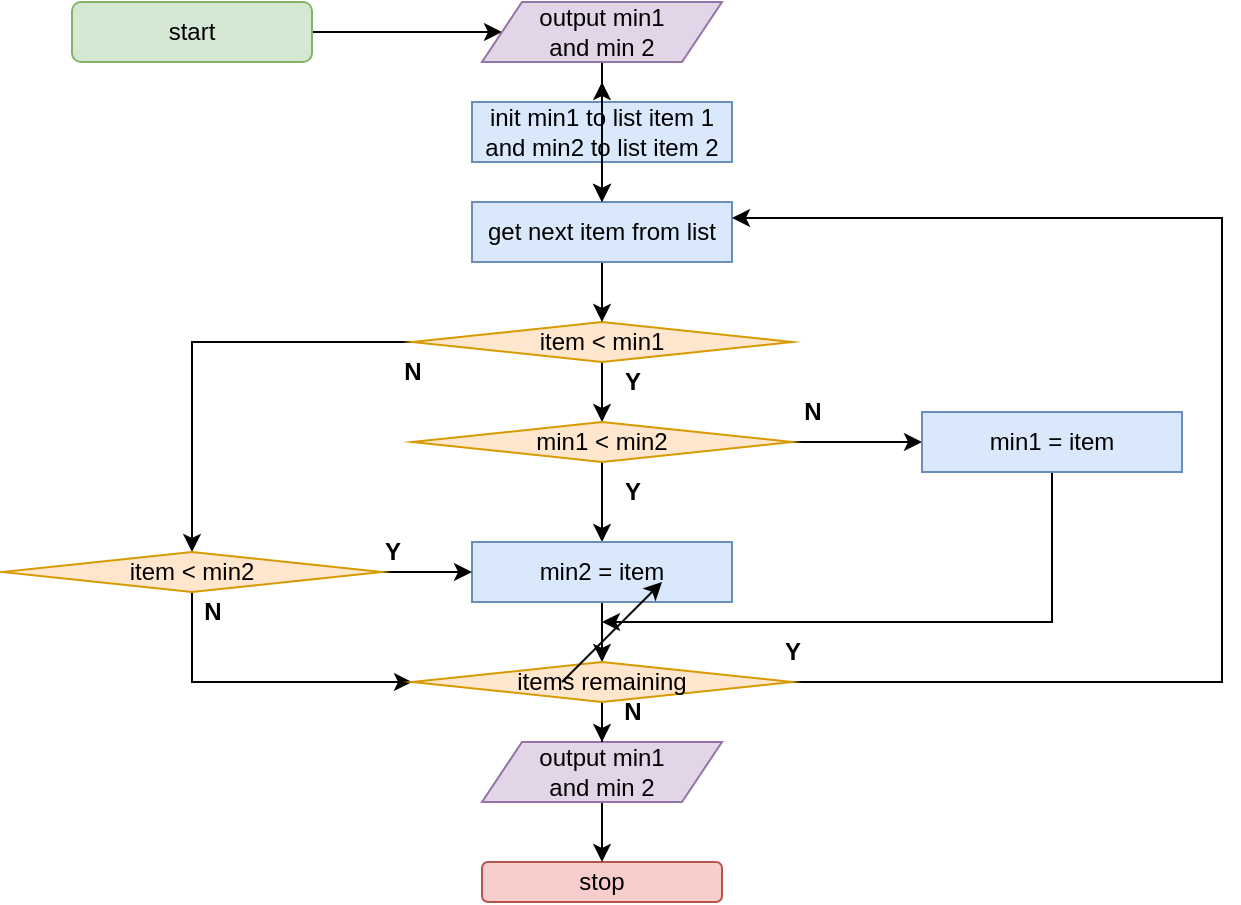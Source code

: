 <mxfile version="20.2.7" type="github">
  <diagram id="C5RBs43oDa-KdzZeNtuy" name="Page-1">
    <mxGraphModel dx="1470" dy="779" grid="1" gridSize="10" guides="1" tooltips="1" connect="1" arrows="1" fold="1" page="1" pageScale="1" pageWidth="827" pageHeight="1169" math="0" shadow="0">
      <root>
        <mxCell id="WIyWlLk6GJQsqaUBKTNV-0" />
        <mxCell id="WIyWlLk6GJQsqaUBKTNV-1" parent="WIyWlLk6GJQsqaUBKTNV-0" />
        <mxCell id="DhkU2p6pfQPHo_M8S7Rk-41" style="edgeStyle=orthogonalEdgeStyle;rounded=0;orthogonalLoop=1;jettySize=auto;html=1;entryX=0;entryY=0.5;entryDx=0;entryDy=0;" edge="1" parent="WIyWlLk6GJQsqaUBKTNV-1" source="DhkU2p6pfQPHo_M8S7Rk-0" target="DhkU2p6pfQPHo_M8S7Rk-45">
          <mxGeometry relative="1" as="geometry" />
        </mxCell>
        <mxCell id="DhkU2p6pfQPHo_M8S7Rk-0" value="start" style="rounded=1;whiteSpace=wrap;html=1;fillColor=#d5e8d4;strokeColor=#82b366;" vertex="1" parent="WIyWlLk6GJQsqaUBKTNV-1">
          <mxGeometry x="5" y="70" width="120" height="30" as="geometry" />
        </mxCell>
        <mxCell id="DhkU2p6pfQPHo_M8S7Rk-1" value="stop" style="rounded=1;whiteSpace=wrap;html=1;fillColor=#f8cecc;strokeColor=#b85450;" vertex="1" parent="WIyWlLk6GJQsqaUBKTNV-1">
          <mxGeometry x="210" y="500" width="120" height="20" as="geometry" />
        </mxCell>
        <mxCell id="DhkU2p6pfQPHo_M8S7Rk-26" value="" style="edgeStyle=orthogonalEdgeStyle;rounded=0;orthogonalLoop=1;jettySize=auto;html=1;" edge="1" parent="WIyWlLk6GJQsqaUBKTNV-1" source="DhkU2p6pfQPHo_M8S7Rk-2" target="DhkU2p6pfQPHo_M8S7Rk-1">
          <mxGeometry relative="1" as="geometry" />
        </mxCell>
        <mxCell id="DhkU2p6pfQPHo_M8S7Rk-2" value="output min1 &lt;br&gt;and min 2" style="shape=parallelogram;perimeter=parallelogramPerimeter;whiteSpace=wrap;html=1;fixedSize=1;fillColor=#e1d5e7;strokeColor=#9673a6;" vertex="1" parent="WIyWlLk6GJQsqaUBKTNV-1">
          <mxGeometry x="210" y="440" width="120" height="30" as="geometry" />
        </mxCell>
        <mxCell id="DhkU2p6pfQPHo_M8S7Rk-42" style="edgeStyle=orthogonalEdgeStyle;rounded=0;orthogonalLoop=1;jettySize=auto;html=1;entryX=0.5;entryY=0;entryDx=0;entryDy=0;" edge="1" parent="WIyWlLk6GJQsqaUBKTNV-1" source="DhkU2p6pfQPHo_M8S7Rk-3" target="DhkU2p6pfQPHo_M8S7Rk-5">
          <mxGeometry relative="1" as="geometry" />
        </mxCell>
        <mxCell id="DhkU2p6pfQPHo_M8S7Rk-3" value="init min1 to list item 1 and min2 to list item 2" style="rounded=0;whiteSpace=wrap;html=1;fillColor=#dae8fc;strokeColor=#6c8ebf;" vertex="1" parent="WIyWlLk6GJQsqaUBKTNV-1">
          <mxGeometry x="205" y="120" width="130" height="30" as="geometry" />
        </mxCell>
        <mxCell id="DhkU2p6pfQPHo_M8S7Rk-12" style="edgeStyle=orthogonalEdgeStyle;rounded=0;orthogonalLoop=1;jettySize=auto;html=1;exitX=0.5;exitY=1;exitDx=0;exitDy=0;entryX=0.5;entryY=0;entryDx=0;entryDy=0;" edge="1" parent="WIyWlLk6GJQsqaUBKTNV-1" source="DhkU2p6pfQPHo_M8S7Rk-4" target="DhkU2p6pfQPHo_M8S7Rk-6">
          <mxGeometry relative="1" as="geometry" />
        </mxCell>
        <mxCell id="DhkU2p6pfQPHo_M8S7Rk-15" style="edgeStyle=orthogonalEdgeStyle;rounded=0;orthogonalLoop=1;jettySize=auto;html=1;entryX=0.5;entryY=0;entryDx=0;entryDy=0;" edge="1" parent="WIyWlLk6GJQsqaUBKTNV-1" source="DhkU2p6pfQPHo_M8S7Rk-4" target="DhkU2p6pfQPHo_M8S7Rk-11">
          <mxGeometry relative="1" as="geometry" />
        </mxCell>
        <mxCell id="DhkU2p6pfQPHo_M8S7Rk-4" value="item &amp;lt; min1" style="rhombus;whiteSpace=wrap;html=1;fillColor=#ffe6cc;strokeColor=#d79b00;" vertex="1" parent="WIyWlLk6GJQsqaUBKTNV-1">
          <mxGeometry x="175" y="230" width="190" height="20" as="geometry" />
        </mxCell>
        <mxCell id="DhkU2p6pfQPHo_M8S7Rk-43" style="edgeStyle=orthogonalEdgeStyle;rounded=0;orthogonalLoop=1;jettySize=auto;html=1;entryX=0.5;entryY=0;entryDx=0;entryDy=0;" edge="1" parent="WIyWlLk6GJQsqaUBKTNV-1" source="DhkU2p6pfQPHo_M8S7Rk-5" target="DhkU2p6pfQPHo_M8S7Rk-4">
          <mxGeometry relative="1" as="geometry" />
        </mxCell>
        <mxCell id="DhkU2p6pfQPHo_M8S7Rk-52" style="edgeStyle=orthogonalEdgeStyle;rounded=0;orthogonalLoop=1;jettySize=auto;html=1;exitX=0.5;exitY=0;exitDx=0;exitDy=0;" edge="1" parent="WIyWlLk6GJQsqaUBKTNV-1" source="DhkU2p6pfQPHo_M8S7Rk-5">
          <mxGeometry relative="1" as="geometry">
            <mxPoint x="270" y="110" as="targetPoint" />
          </mxGeometry>
        </mxCell>
        <mxCell id="DhkU2p6pfQPHo_M8S7Rk-5" value="get next item from list" style="rounded=0;whiteSpace=wrap;html=1;fillColor=#dae8fc;strokeColor=#6c8ebf;" vertex="1" parent="WIyWlLk6GJQsqaUBKTNV-1">
          <mxGeometry x="205" y="170" width="130" height="30" as="geometry" />
        </mxCell>
        <mxCell id="DhkU2p6pfQPHo_M8S7Rk-13" style="edgeStyle=orthogonalEdgeStyle;rounded=0;orthogonalLoop=1;jettySize=auto;html=1;exitX=0.5;exitY=1;exitDx=0;exitDy=0;" edge="1" parent="WIyWlLk6GJQsqaUBKTNV-1" source="DhkU2p6pfQPHo_M8S7Rk-6" target="DhkU2p6pfQPHo_M8S7Rk-9">
          <mxGeometry relative="1" as="geometry" />
        </mxCell>
        <mxCell id="DhkU2p6pfQPHo_M8S7Rk-14" style="edgeStyle=orthogonalEdgeStyle;rounded=0;orthogonalLoop=1;jettySize=auto;html=1;entryX=0;entryY=0.5;entryDx=0;entryDy=0;" edge="1" parent="WIyWlLk6GJQsqaUBKTNV-1" source="DhkU2p6pfQPHo_M8S7Rk-6" target="DhkU2p6pfQPHo_M8S7Rk-10">
          <mxGeometry relative="1" as="geometry" />
        </mxCell>
        <mxCell id="DhkU2p6pfQPHo_M8S7Rk-6" value="min1 &amp;lt; min2" style="rhombus;whiteSpace=wrap;html=1;fillColor=#ffe6cc;strokeColor=#d79b00;" vertex="1" parent="WIyWlLk6GJQsqaUBKTNV-1">
          <mxGeometry x="175" y="280" width="190" height="20" as="geometry" />
        </mxCell>
        <mxCell id="DhkU2p6pfQPHo_M8S7Rk-31" value="" style="edgeStyle=orthogonalEdgeStyle;rounded=0;orthogonalLoop=1;jettySize=auto;html=1;" edge="1" parent="WIyWlLk6GJQsqaUBKTNV-1" source="DhkU2p6pfQPHo_M8S7Rk-9" target="DhkU2p6pfQPHo_M8S7Rk-23">
          <mxGeometry relative="1" as="geometry" />
        </mxCell>
        <mxCell id="DhkU2p6pfQPHo_M8S7Rk-9" value="min2 = item" style="rounded=0;whiteSpace=wrap;html=1;fillColor=#dae8fc;strokeColor=#6c8ebf;" vertex="1" parent="WIyWlLk6GJQsqaUBKTNV-1">
          <mxGeometry x="205" y="340" width="130" height="30" as="geometry" />
        </mxCell>
        <mxCell id="DhkU2p6pfQPHo_M8S7Rk-37" style="edgeStyle=orthogonalEdgeStyle;rounded=0;orthogonalLoop=1;jettySize=auto;html=1;exitX=0.5;exitY=1;exitDx=0;exitDy=0;" edge="1" parent="WIyWlLk6GJQsqaUBKTNV-1" source="DhkU2p6pfQPHo_M8S7Rk-10">
          <mxGeometry relative="1" as="geometry">
            <mxPoint x="270" y="380" as="targetPoint" />
            <Array as="points">
              <mxPoint x="495" y="380" />
            </Array>
          </mxGeometry>
        </mxCell>
        <mxCell id="DhkU2p6pfQPHo_M8S7Rk-10" value="min1 = item" style="rounded=0;whiteSpace=wrap;html=1;fillColor=#dae8fc;strokeColor=#6c8ebf;" vertex="1" parent="WIyWlLk6GJQsqaUBKTNV-1">
          <mxGeometry x="430" y="275" width="130" height="30" as="geometry" />
        </mxCell>
        <mxCell id="DhkU2p6pfQPHo_M8S7Rk-16" style="edgeStyle=orthogonalEdgeStyle;rounded=0;orthogonalLoop=1;jettySize=auto;html=1;entryX=0;entryY=0.5;entryDx=0;entryDy=0;exitX=1;exitY=0.5;exitDx=0;exitDy=0;" edge="1" parent="WIyWlLk6GJQsqaUBKTNV-1" source="DhkU2p6pfQPHo_M8S7Rk-11" target="DhkU2p6pfQPHo_M8S7Rk-9">
          <mxGeometry relative="1" as="geometry" />
        </mxCell>
        <mxCell id="DhkU2p6pfQPHo_M8S7Rk-30" style="edgeStyle=orthogonalEdgeStyle;rounded=0;orthogonalLoop=1;jettySize=auto;html=1;entryX=0;entryY=0.5;entryDx=0;entryDy=0;exitX=0.5;exitY=1;exitDx=0;exitDy=0;" edge="1" parent="WIyWlLk6GJQsqaUBKTNV-1" source="DhkU2p6pfQPHo_M8S7Rk-11" target="DhkU2p6pfQPHo_M8S7Rk-23">
          <mxGeometry relative="1" as="geometry" />
        </mxCell>
        <mxCell id="DhkU2p6pfQPHo_M8S7Rk-11" value="item &amp;lt; min2" style="rhombus;whiteSpace=wrap;html=1;fillColor=#ffe6cc;strokeColor=#d79b00;" vertex="1" parent="WIyWlLk6GJQsqaUBKTNV-1">
          <mxGeometry x="-30" y="345" width="190" height="20" as="geometry" />
        </mxCell>
        <mxCell id="DhkU2p6pfQPHo_M8S7Rk-17" value="&lt;b&gt;Y&lt;/b&gt;" style="text;html=1;resizable=0;autosize=1;align=center;verticalAlign=middle;points=[];fillColor=none;strokeColor=none;rounded=0;" vertex="1" parent="WIyWlLk6GJQsqaUBKTNV-1">
          <mxGeometry x="270" y="245" width="30" height="30" as="geometry" />
        </mxCell>
        <mxCell id="DhkU2p6pfQPHo_M8S7Rk-18" value="&lt;b&gt;Y&lt;/b&gt;" style="text;html=1;resizable=0;autosize=1;align=center;verticalAlign=middle;points=[];fillColor=none;strokeColor=none;rounded=0;" vertex="1" parent="WIyWlLk6GJQsqaUBKTNV-1">
          <mxGeometry x="270" y="300" width="30" height="30" as="geometry" />
        </mxCell>
        <mxCell id="DhkU2p6pfQPHo_M8S7Rk-19" value="&lt;b&gt;N&lt;/b&gt;" style="text;html=1;resizable=0;autosize=1;align=center;verticalAlign=middle;points=[];fillColor=none;strokeColor=none;rounded=0;" vertex="1" parent="WIyWlLk6GJQsqaUBKTNV-1">
          <mxGeometry x="160" y="240" width="30" height="30" as="geometry" />
        </mxCell>
        <mxCell id="DhkU2p6pfQPHo_M8S7Rk-20" value="&lt;b&gt;N&lt;/b&gt;" style="text;html=1;resizable=0;autosize=1;align=center;verticalAlign=middle;points=[];fillColor=none;strokeColor=none;rounded=0;" vertex="1" parent="WIyWlLk6GJQsqaUBKTNV-1">
          <mxGeometry x="60" y="360" width="30" height="30" as="geometry" />
        </mxCell>
        <mxCell id="DhkU2p6pfQPHo_M8S7Rk-21" value="&lt;b&gt;Y&lt;/b&gt;" style="text;html=1;resizable=0;autosize=1;align=center;verticalAlign=middle;points=[];fillColor=none;strokeColor=none;rounded=0;" vertex="1" parent="WIyWlLk6GJQsqaUBKTNV-1">
          <mxGeometry x="150" y="330" width="30" height="30" as="geometry" />
        </mxCell>
        <mxCell id="DhkU2p6pfQPHo_M8S7Rk-27" style="edgeStyle=orthogonalEdgeStyle;rounded=0;orthogonalLoop=1;jettySize=auto;html=1;entryX=0.5;entryY=0;entryDx=0;entryDy=0;" edge="1" parent="WIyWlLk6GJQsqaUBKTNV-1" source="DhkU2p6pfQPHo_M8S7Rk-23" target="DhkU2p6pfQPHo_M8S7Rk-2">
          <mxGeometry relative="1" as="geometry" />
        </mxCell>
        <mxCell id="DhkU2p6pfQPHo_M8S7Rk-36" style="edgeStyle=orthogonalEdgeStyle;rounded=0;orthogonalLoop=1;jettySize=auto;html=1;" edge="1" parent="WIyWlLk6GJQsqaUBKTNV-1" source="DhkU2p6pfQPHo_M8S7Rk-23" target="DhkU2p6pfQPHo_M8S7Rk-5">
          <mxGeometry relative="1" as="geometry">
            <Array as="points">
              <mxPoint x="580" y="410" />
              <mxPoint x="580" y="178" />
            </Array>
          </mxGeometry>
        </mxCell>
        <mxCell id="DhkU2p6pfQPHo_M8S7Rk-23" value="items remaining" style="rhombus;whiteSpace=wrap;html=1;fillColor=#ffe6cc;strokeColor=#d79b00;" vertex="1" parent="WIyWlLk6GJQsqaUBKTNV-1">
          <mxGeometry x="175" y="400" width="190" height="20" as="geometry" />
        </mxCell>
        <mxCell id="DhkU2p6pfQPHo_M8S7Rk-32" value="&lt;b&gt;N&lt;/b&gt;" style="text;html=1;resizable=0;autosize=1;align=center;verticalAlign=middle;points=[];fillColor=none;strokeColor=none;rounded=0;" vertex="1" parent="WIyWlLk6GJQsqaUBKTNV-1">
          <mxGeometry x="270" y="410" width="30" height="30" as="geometry" />
        </mxCell>
        <mxCell id="DhkU2p6pfQPHo_M8S7Rk-38" value="&lt;b&gt;Y&lt;/b&gt;" style="text;html=1;resizable=0;autosize=1;align=center;verticalAlign=middle;points=[];fillColor=none;strokeColor=none;rounded=0;" vertex="1" parent="WIyWlLk6GJQsqaUBKTNV-1">
          <mxGeometry x="350" y="380" width="30" height="30" as="geometry" />
        </mxCell>
        <mxCell id="DhkU2p6pfQPHo_M8S7Rk-44" value="&lt;b&gt;N&lt;/b&gt;" style="text;html=1;resizable=0;autosize=1;align=center;verticalAlign=middle;points=[];fillColor=none;strokeColor=none;rounded=0;" vertex="1" parent="WIyWlLk6GJQsqaUBKTNV-1">
          <mxGeometry x="360" y="260" width="30" height="30" as="geometry" />
        </mxCell>
        <mxCell id="DhkU2p6pfQPHo_M8S7Rk-49" value="" style="edgeStyle=orthogonalEdgeStyle;rounded=0;orthogonalLoop=1;jettySize=auto;html=1;" edge="1" parent="WIyWlLk6GJQsqaUBKTNV-1">
          <mxGeometry relative="1" as="geometry">
            <mxPoint x="270" y="110" as="sourcePoint" />
            <mxPoint x="270" y="110" as="targetPoint" />
          </mxGeometry>
        </mxCell>
        <mxCell id="DhkU2p6pfQPHo_M8S7Rk-51" value="" style="edgeStyle=orthogonalEdgeStyle;rounded=0;orthogonalLoop=1;jettySize=auto;html=1;" edge="1" parent="WIyWlLk6GJQsqaUBKTNV-1" source="DhkU2p6pfQPHo_M8S7Rk-45" target="DhkU2p6pfQPHo_M8S7Rk-5">
          <mxGeometry relative="1" as="geometry" />
        </mxCell>
        <mxCell id="DhkU2p6pfQPHo_M8S7Rk-45" value="output min1 &lt;br&gt;and min 2" style="shape=parallelogram;perimeter=parallelogramPerimeter;whiteSpace=wrap;html=1;fixedSize=1;fillColor=#e1d5e7;strokeColor=#9673a6;" vertex="1" parent="WIyWlLk6GJQsqaUBKTNV-1">
          <mxGeometry x="210" y="70" width="120" height="30" as="geometry" />
        </mxCell>
        <mxCell id="DhkU2p6pfQPHo_M8S7Rk-48" value="" style="endArrow=classic;html=1;rounded=0;" edge="1" parent="WIyWlLk6GJQsqaUBKTNV-1">
          <mxGeometry width="50" height="50" relative="1" as="geometry">
            <mxPoint x="250" y="410" as="sourcePoint" />
            <mxPoint x="300" y="360" as="targetPoint" />
          </mxGeometry>
        </mxCell>
      </root>
    </mxGraphModel>
  </diagram>
</mxfile>
